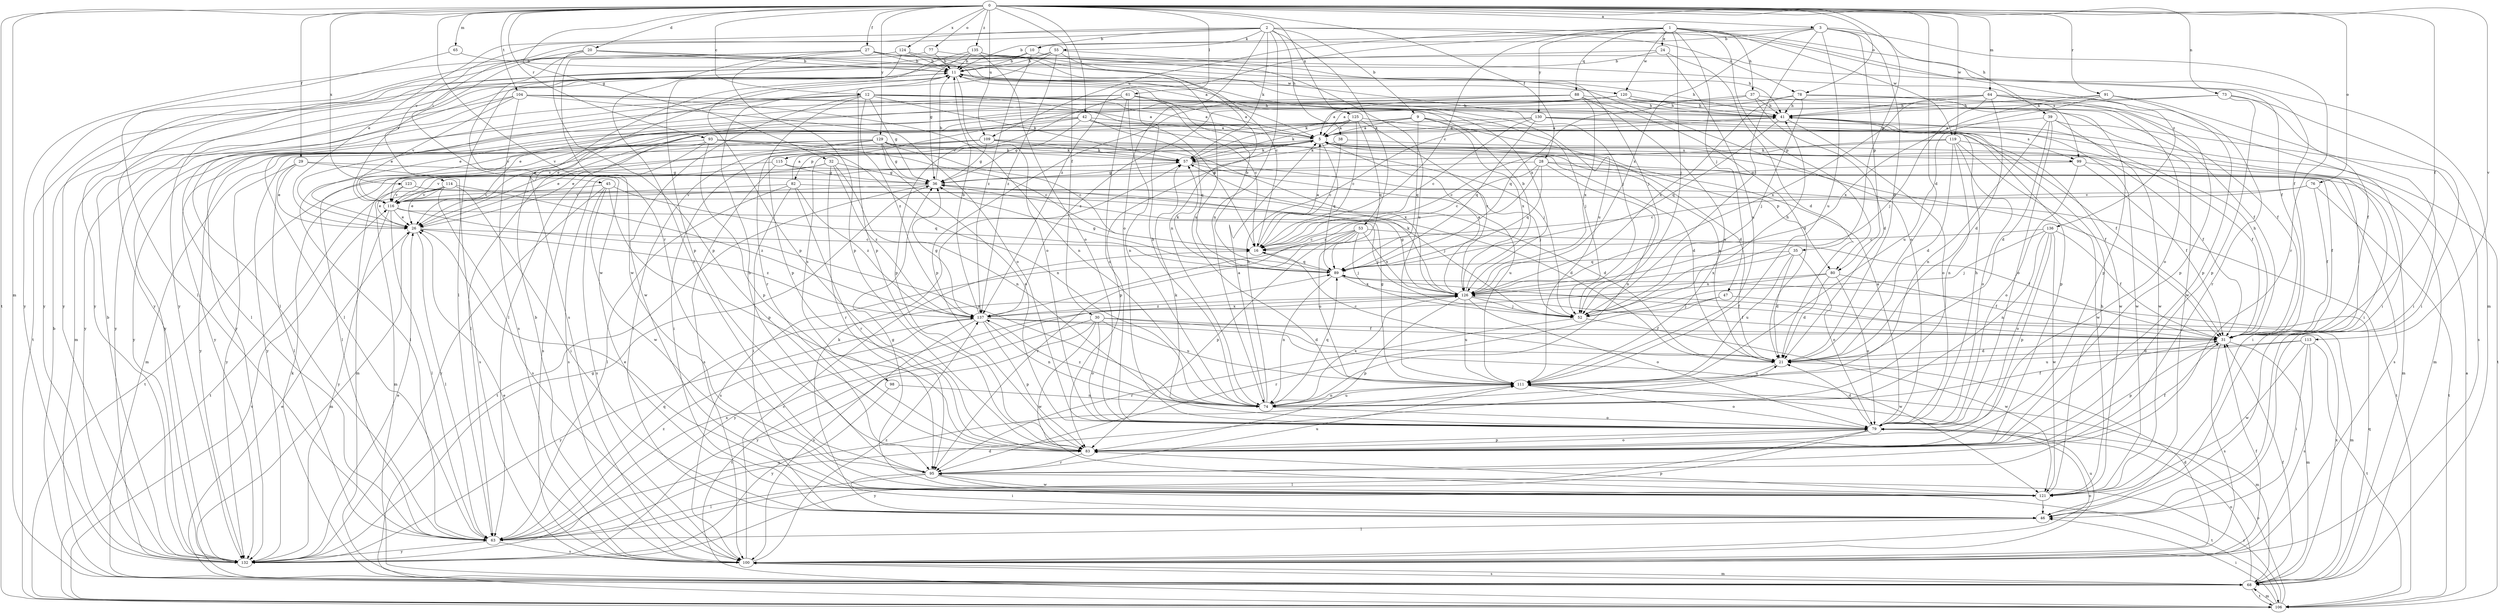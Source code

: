 strict digraph  {
0;
1;
2;
3;
5;
9;
10;
11;
12;
16;
20;
21;
24;
26;
27;
28;
29;
30;
31;
32;
35;
36;
37;
38;
39;
41;
42;
45;
46;
47;
52;
53;
55;
57;
61;
63;
64;
65;
68;
73;
74;
76;
77;
78;
79;
80;
82;
83;
88;
89;
91;
93;
95;
98;
99;
100;
104;
106;
109;
111;
113;
114;
115;
116;
119;
120;
121;
123;
124;
125;
126;
129;
130;
132;
135;
136;
137;
0 -> 3  [label=a];
0 -> 12  [label=c];
0 -> 20  [label=d];
0 -> 21  [label=d];
0 -> 27  [label=f];
0 -> 28  [label=f];
0 -> 29  [label=f];
0 -> 30  [label=f];
0 -> 31  [label=f];
0 -> 32  [label=g];
0 -> 35  [label=g];
0 -> 42  [label=i];
0 -> 61  [label=l];
0 -> 64  [label=m];
0 -> 65  [label=m];
0 -> 68  [label=m];
0 -> 73  [label=n];
0 -> 76  [label=o];
0 -> 77  [label=o];
0 -> 78  [label=o];
0 -> 91  [label=r];
0 -> 93  [label=r];
0 -> 95  [label=r];
0 -> 104  [label=t];
0 -> 106  [label=t];
0 -> 109  [label=u];
0 -> 113  [label=v];
0 -> 119  [label=w];
0 -> 123  [label=x];
0 -> 124  [label=x];
0 -> 125  [label=x];
0 -> 129  [label=y];
0 -> 135  [label=z];
1 -> 16  [label=c];
1 -> 24  [label=e];
1 -> 37  [label=h];
1 -> 47  [label=j];
1 -> 52  [label=j];
1 -> 68  [label=m];
1 -> 80  [label=p];
1 -> 88  [label=q];
1 -> 109  [label=u];
1 -> 119  [label=w];
1 -> 120  [label=w];
1 -> 130  [label=y];
1 -> 136  [label=z];
1 -> 137  [label=z];
2 -> 9  [label=b];
2 -> 10  [label=b];
2 -> 26  [label=e];
2 -> 31  [label=f];
2 -> 38  [label=h];
2 -> 45  [label=i];
2 -> 53  [label=k];
2 -> 55  [label=k];
2 -> 57  [label=k];
2 -> 74  [label=n];
2 -> 78  [label=o];
2 -> 79  [label=o];
2 -> 114  [label=v];
3 -> 10  [label=b];
3 -> 11  [label=b];
3 -> 21  [label=d];
3 -> 39  [label=h];
3 -> 52  [label=j];
3 -> 80  [label=p];
3 -> 95  [label=r];
3 -> 111  [label=u];
3 -> 126  [label=x];
5 -> 57  [label=k];
5 -> 68  [label=m];
5 -> 80  [label=p];
5 -> 82  [label=p];
5 -> 83  [label=p];
5 -> 89  [label=q];
5 -> 98  [label=s];
5 -> 99  [label=s];
5 -> 115  [label=v];
5 -> 132  [label=y];
9 -> 5  [label=a];
9 -> 21  [label=d];
9 -> 63  [label=l];
9 -> 89  [label=q];
9 -> 99  [label=s];
9 -> 116  [label=v];
9 -> 126  [label=x];
10 -> 11  [label=b];
10 -> 63  [label=l];
10 -> 99  [label=s];
10 -> 132  [label=y];
10 -> 137  [label=z];
11 -> 41  [label=h];
11 -> 63  [label=l];
11 -> 79  [label=o];
11 -> 100  [label=s];
11 -> 106  [label=t];
11 -> 120  [label=w];
12 -> 5  [label=a];
12 -> 16  [label=c];
12 -> 26  [label=e];
12 -> 36  [label=g];
12 -> 41  [label=h];
12 -> 52  [label=j];
12 -> 57  [label=k];
12 -> 63  [label=l];
12 -> 83  [label=p];
12 -> 121  [label=w];
12 -> 132  [label=y];
12 -> 137  [label=z];
16 -> 5  [label=a];
16 -> 89  [label=q];
20 -> 5  [label=a];
20 -> 11  [label=b];
20 -> 83  [label=p];
20 -> 116  [label=v];
20 -> 121  [label=w];
20 -> 126  [label=x];
21 -> 5  [label=a];
21 -> 16  [label=c];
21 -> 111  [label=u];
24 -> 11  [label=b];
24 -> 21  [label=d];
24 -> 111  [label=u];
24 -> 132  [label=y];
26 -> 16  [label=c];
26 -> 63  [label=l];
26 -> 68  [label=m];
26 -> 137  [label=z];
27 -> 11  [label=b];
27 -> 41  [label=h];
27 -> 52  [label=j];
27 -> 83  [label=p];
27 -> 95  [label=r];
27 -> 111  [label=u];
27 -> 121  [label=w];
27 -> 132  [label=y];
28 -> 16  [label=c];
28 -> 31  [label=f];
28 -> 36  [label=g];
28 -> 74  [label=n];
28 -> 89  [label=q];
28 -> 100  [label=s];
28 -> 137  [label=z];
29 -> 26  [label=e];
29 -> 36  [label=g];
29 -> 63  [label=l];
29 -> 100  [label=s];
29 -> 132  [label=y];
30 -> 21  [label=d];
30 -> 31  [label=f];
30 -> 79  [label=o];
30 -> 106  [label=t];
30 -> 111  [label=u];
30 -> 121  [label=w];
30 -> 132  [label=y];
31 -> 21  [label=d];
31 -> 41  [label=h];
31 -> 68  [label=m];
31 -> 83  [label=p];
31 -> 100  [label=s];
32 -> 36  [label=g];
32 -> 74  [label=n];
32 -> 95  [label=r];
32 -> 100  [label=s];
32 -> 106  [label=t];
32 -> 137  [label=z];
35 -> 21  [label=d];
35 -> 79  [label=o];
35 -> 89  [label=q];
35 -> 111  [label=u];
35 -> 126  [label=x];
36 -> 11  [label=b];
36 -> 21  [label=d];
36 -> 106  [label=t];
36 -> 116  [label=v];
37 -> 5  [label=a];
37 -> 21  [label=d];
37 -> 31  [label=f];
37 -> 41  [label=h];
37 -> 89  [label=q];
38 -> 16  [label=c];
38 -> 31  [label=f];
38 -> 57  [label=k];
39 -> 5  [label=a];
39 -> 21  [label=d];
39 -> 74  [label=n];
39 -> 79  [label=o];
39 -> 100  [label=s];
39 -> 121  [label=w];
41 -> 5  [label=a];
41 -> 79  [label=o];
41 -> 89  [label=q];
41 -> 121  [label=w];
42 -> 5  [label=a];
42 -> 26  [label=e];
42 -> 31  [label=f];
42 -> 36  [label=g];
42 -> 52  [label=j];
42 -> 89  [label=q];
42 -> 116  [label=v];
42 -> 132  [label=y];
45 -> 83  [label=p];
45 -> 89  [label=q];
45 -> 100  [label=s];
45 -> 116  [label=v];
45 -> 121  [label=w];
45 -> 132  [label=y];
46 -> 57  [label=k];
46 -> 63  [label=l];
47 -> 52  [label=j];
47 -> 68  [label=m];
47 -> 95  [label=r];
52 -> 41  [label=h];
52 -> 95  [label=r];
52 -> 121  [label=w];
53 -> 16  [label=c];
53 -> 31  [label=f];
53 -> 52  [label=j];
53 -> 83  [label=p];
53 -> 95  [label=r];
53 -> 100  [label=s];
53 -> 111  [label=u];
53 -> 126  [label=x];
55 -> 11  [label=b];
55 -> 52  [label=j];
55 -> 74  [label=n];
55 -> 83  [label=p];
55 -> 132  [label=y];
55 -> 137  [label=z];
57 -> 36  [label=g];
57 -> 52  [label=j];
57 -> 68  [label=m];
57 -> 111  [label=u];
61 -> 5  [label=a];
61 -> 16  [label=c];
61 -> 41  [label=h];
61 -> 63  [label=l];
61 -> 74  [label=n];
61 -> 79  [label=o];
61 -> 83  [label=p];
61 -> 132  [label=y];
63 -> 21  [label=d];
63 -> 89  [label=q];
63 -> 100  [label=s];
63 -> 111  [label=u];
63 -> 126  [label=x];
63 -> 132  [label=y];
63 -> 137  [label=z];
64 -> 21  [label=d];
64 -> 41  [label=h];
64 -> 52  [label=j];
64 -> 79  [label=o];
64 -> 83  [label=p];
64 -> 95  [label=r];
64 -> 126  [label=x];
64 -> 132  [label=y];
65 -> 11  [label=b];
65 -> 63  [label=l];
68 -> 11  [label=b];
68 -> 26  [label=e];
68 -> 31  [label=f];
68 -> 57  [label=k];
68 -> 79  [label=o];
68 -> 89  [label=q];
68 -> 100  [label=s];
68 -> 106  [label=t];
68 -> 126  [label=x];
73 -> 26  [label=e];
73 -> 31  [label=f];
73 -> 41  [label=h];
73 -> 46  [label=i];
73 -> 83  [label=p];
74 -> 5  [label=a];
74 -> 11  [label=b];
74 -> 31  [label=f];
74 -> 41  [label=h];
74 -> 79  [label=o];
74 -> 89  [label=q];
74 -> 111  [label=u];
74 -> 126  [label=x];
74 -> 137  [label=z];
76 -> 16  [label=c];
76 -> 31  [label=f];
76 -> 106  [label=t];
76 -> 116  [label=v];
77 -> 11  [label=b];
77 -> 79  [label=o];
77 -> 132  [label=y];
78 -> 41  [label=h];
78 -> 46  [label=i];
78 -> 52  [label=j];
78 -> 57  [label=k];
78 -> 83  [label=p];
78 -> 126  [label=x];
79 -> 5  [label=a];
79 -> 21  [label=d];
79 -> 41  [label=h];
79 -> 57  [label=k];
79 -> 63  [label=l];
79 -> 83  [label=p];
79 -> 132  [label=y];
80 -> 21  [label=d];
80 -> 31  [label=f];
80 -> 79  [label=o];
80 -> 126  [label=x];
80 -> 132  [label=y];
82 -> 5  [label=a];
82 -> 46  [label=i];
82 -> 63  [label=l];
82 -> 95  [label=r];
82 -> 106  [label=t];
82 -> 116  [label=v];
82 -> 137  [label=z];
83 -> 31  [label=f];
83 -> 79  [label=o];
83 -> 95  [label=r];
88 -> 5  [label=a];
88 -> 21  [label=d];
88 -> 41  [label=h];
88 -> 63  [label=l];
88 -> 95  [label=r];
88 -> 111  [label=u];
88 -> 126  [label=x];
89 -> 11  [label=b];
89 -> 31  [label=f];
89 -> 36  [label=g];
89 -> 57  [label=k];
89 -> 74  [label=n];
89 -> 126  [label=x];
91 -> 41  [label=h];
91 -> 46  [label=i];
91 -> 83  [label=p];
91 -> 111  [label=u];
91 -> 126  [label=x];
93 -> 16  [label=c];
93 -> 26  [label=e];
93 -> 57  [label=k];
93 -> 63  [label=l];
93 -> 74  [label=n];
93 -> 83  [label=p];
93 -> 100  [label=s];
95 -> 11  [label=b];
95 -> 46  [label=i];
95 -> 63  [label=l];
95 -> 106  [label=t];
95 -> 111  [label=u];
95 -> 121  [label=w];
98 -> 74  [label=n];
98 -> 132  [label=y];
99 -> 31  [label=f];
99 -> 36  [label=g];
99 -> 46  [label=i];
99 -> 79  [label=o];
100 -> 11  [label=b];
100 -> 16  [label=c];
100 -> 21  [label=d];
100 -> 26  [label=e];
100 -> 31  [label=f];
100 -> 68  [label=m];
100 -> 79  [label=o];
100 -> 111  [label=u];
100 -> 137  [label=z];
104 -> 5  [label=a];
104 -> 41  [label=h];
104 -> 68  [label=m];
104 -> 74  [label=n];
104 -> 79  [label=o];
104 -> 100  [label=s];
104 -> 116  [label=v];
104 -> 132  [label=y];
106 -> 5  [label=a];
106 -> 46  [label=i];
106 -> 68  [label=m];
106 -> 79  [label=o];
106 -> 95  [label=r];
106 -> 116  [label=v];
109 -> 31  [label=f];
109 -> 36  [label=g];
109 -> 46  [label=i];
109 -> 57  [label=k];
109 -> 68  [label=m];
109 -> 116  [label=v];
109 -> 126  [label=x];
111 -> 36  [label=g];
111 -> 68  [label=m];
111 -> 74  [label=n];
111 -> 79  [label=o];
113 -> 21  [label=d];
113 -> 46  [label=i];
113 -> 100  [label=s];
113 -> 106  [label=t];
113 -> 111  [label=u];
113 -> 121  [label=w];
114 -> 26  [label=e];
114 -> 46  [label=i];
114 -> 68  [label=m];
114 -> 100  [label=s];
114 -> 106  [label=t];
114 -> 116  [label=v];
114 -> 137  [label=z];
115 -> 36  [label=g];
115 -> 68  [label=m];
115 -> 100  [label=s];
115 -> 116  [label=v];
116 -> 26  [label=e];
116 -> 52  [label=j];
116 -> 63  [label=l];
116 -> 74  [label=n];
116 -> 132  [label=y];
119 -> 16  [label=c];
119 -> 21  [label=d];
119 -> 31  [label=f];
119 -> 57  [label=k];
119 -> 74  [label=n];
119 -> 79  [label=o];
119 -> 121  [label=w];
120 -> 26  [label=e];
120 -> 31  [label=f];
120 -> 41  [label=h];
120 -> 83  [label=p];
120 -> 121  [label=w];
120 -> 137  [label=z];
121 -> 26  [label=e];
121 -> 36  [label=g];
121 -> 41  [label=h];
121 -> 46  [label=i];
121 -> 83  [label=p];
123 -> 21  [label=d];
123 -> 26  [label=e];
123 -> 52  [label=j];
123 -> 116  [label=v];
124 -> 11  [label=b];
124 -> 16  [label=c];
124 -> 83  [label=p];
124 -> 111  [label=u];
124 -> 132  [label=y];
125 -> 5  [label=a];
125 -> 16  [label=c];
125 -> 57  [label=k];
125 -> 83  [label=p];
125 -> 89  [label=q];
125 -> 126  [label=x];
125 -> 132  [label=y];
126 -> 5  [label=a];
126 -> 11  [label=b];
126 -> 31  [label=f];
126 -> 36  [label=g];
126 -> 52  [label=j];
126 -> 57  [label=k];
126 -> 79  [label=o];
126 -> 83  [label=p];
126 -> 111  [label=u];
126 -> 137  [label=z];
129 -> 16  [label=c];
129 -> 21  [label=d];
129 -> 26  [label=e];
129 -> 36  [label=g];
129 -> 46  [label=i];
129 -> 57  [label=k];
129 -> 63  [label=l];
129 -> 79  [label=o];
129 -> 132  [label=y];
130 -> 5  [label=a];
130 -> 16  [label=c];
130 -> 26  [label=e];
130 -> 46  [label=i];
130 -> 89  [label=q];
130 -> 106  [label=t];
130 -> 121  [label=w];
132 -> 11  [label=b];
132 -> 26  [label=e];
132 -> 36  [label=g];
135 -> 11  [label=b];
135 -> 31  [label=f];
135 -> 36  [label=g];
135 -> 79  [label=o];
135 -> 83  [label=p];
135 -> 111  [label=u];
136 -> 16  [label=c];
136 -> 31  [label=f];
136 -> 52  [label=j];
136 -> 74  [label=n];
136 -> 79  [label=o];
136 -> 83  [label=p];
136 -> 121  [label=w];
137 -> 11  [label=b];
137 -> 31  [label=f];
137 -> 36  [label=g];
137 -> 74  [label=n];
137 -> 83  [label=p];
137 -> 100  [label=s];
137 -> 121  [label=w];
137 -> 126  [label=x];
137 -> 132  [label=y];
}
